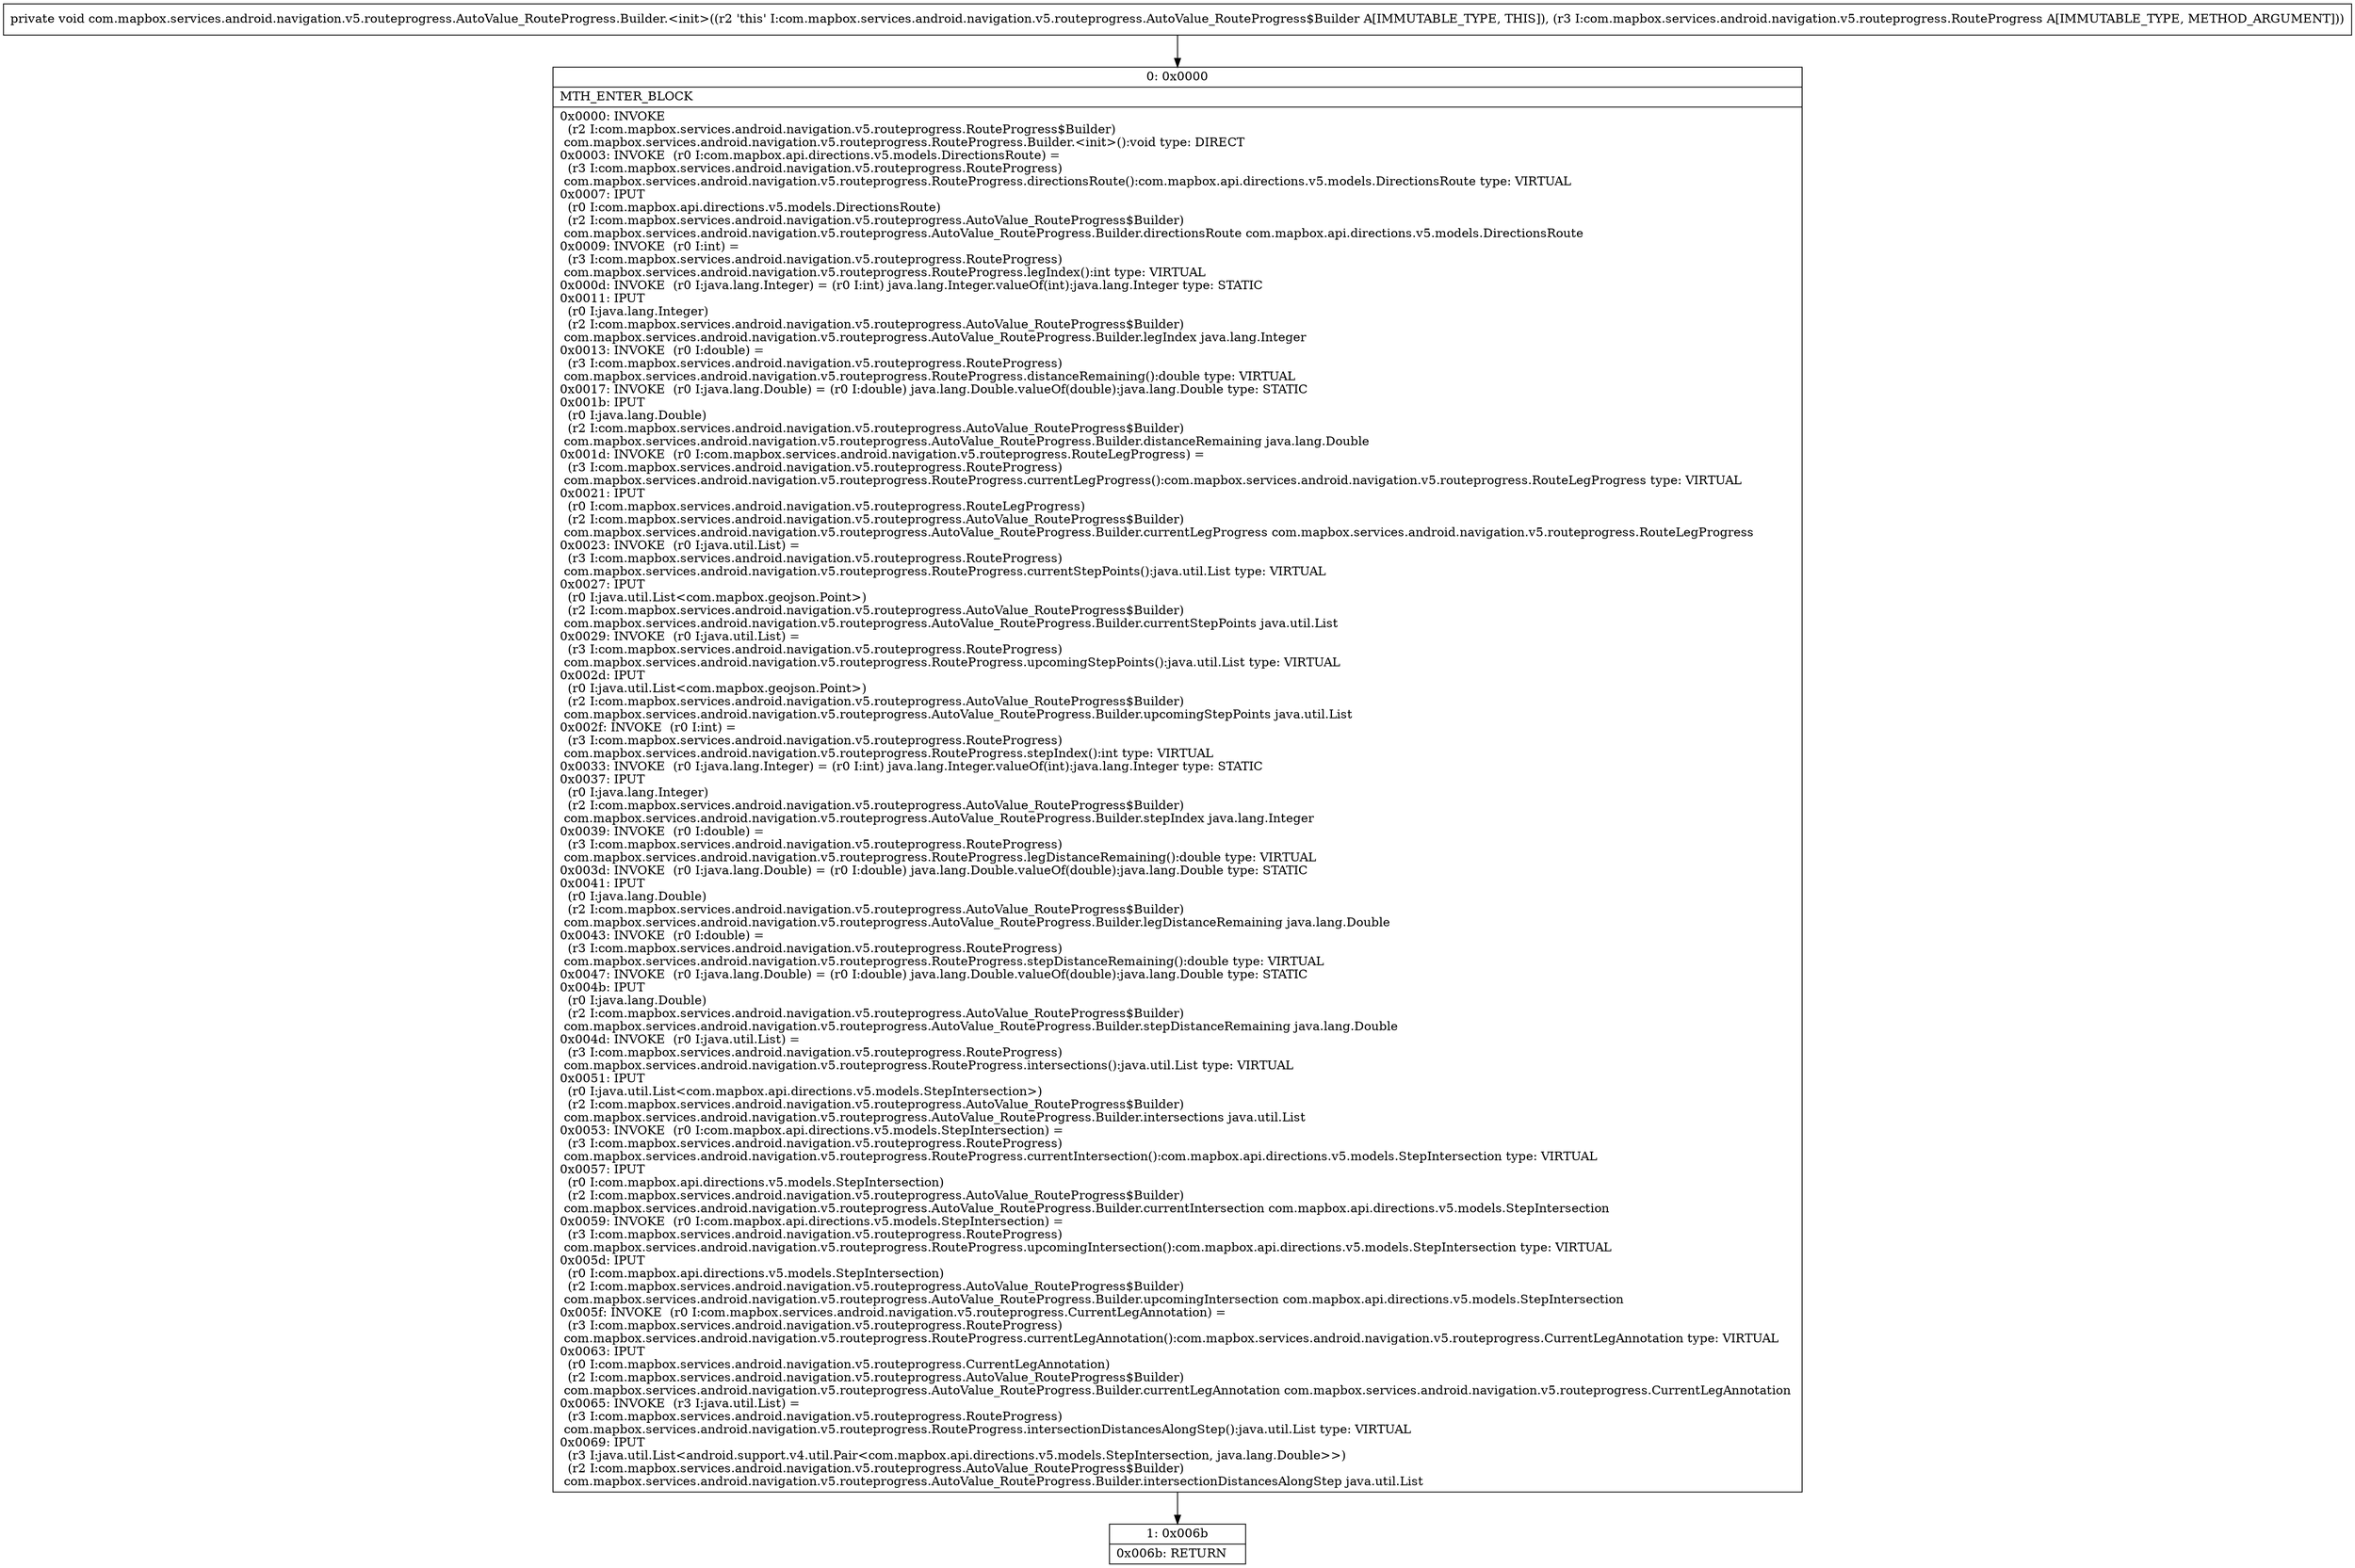 digraph "CFG forcom.mapbox.services.android.navigation.v5.routeprogress.AutoValue_RouteProgress.Builder.\<init\>(Lcom\/mapbox\/services\/android\/navigation\/v5\/routeprogress\/RouteProgress;)V" {
Node_0 [shape=record,label="{0\:\ 0x0000|MTH_ENTER_BLOCK\l|0x0000: INVOKE  \l  (r2 I:com.mapbox.services.android.navigation.v5.routeprogress.RouteProgress$Builder)\l com.mapbox.services.android.navigation.v5.routeprogress.RouteProgress.Builder.\<init\>():void type: DIRECT \l0x0003: INVOKE  (r0 I:com.mapbox.api.directions.v5.models.DirectionsRoute) = \l  (r3 I:com.mapbox.services.android.navigation.v5.routeprogress.RouteProgress)\l com.mapbox.services.android.navigation.v5.routeprogress.RouteProgress.directionsRoute():com.mapbox.api.directions.v5.models.DirectionsRoute type: VIRTUAL \l0x0007: IPUT  \l  (r0 I:com.mapbox.api.directions.v5.models.DirectionsRoute)\l  (r2 I:com.mapbox.services.android.navigation.v5.routeprogress.AutoValue_RouteProgress$Builder)\l com.mapbox.services.android.navigation.v5.routeprogress.AutoValue_RouteProgress.Builder.directionsRoute com.mapbox.api.directions.v5.models.DirectionsRoute \l0x0009: INVOKE  (r0 I:int) = \l  (r3 I:com.mapbox.services.android.navigation.v5.routeprogress.RouteProgress)\l com.mapbox.services.android.navigation.v5.routeprogress.RouteProgress.legIndex():int type: VIRTUAL \l0x000d: INVOKE  (r0 I:java.lang.Integer) = (r0 I:int) java.lang.Integer.valueOf(int):java.lang.Integer type: STATIC \l0x0011: IPUT  \l  (r0 I:java.lang.Integer)\l  (r2 I:com.mapbox.services.android.navigation.v5.routeprogress.AutoValue_RouteProgress$Builder)\l com.mapbox.services.android.navigation.v5.routeprogress.AutoValue_RouteProgress.Builder.legIndex java.lang.Integer \l0x0013: INVOKE  (r0 I:double) = \l  (r3 I:com.mapbox.services.android.navigation.v5.routeprogress.RouteProgress)\l com.mapbox.services.android.navigation.v5.routeprogress.RouteProgress.distanceRemaining():double type: VIRTUAL \l0x0017: INVOKE  (r0 I:java.lang.Double) = (r0 I:double) java.lang.Double.valueOf(double):java.lang.Double type: STATIC \l0x001b: IPUT  \l  (r0 I:java.lang.Double)\l  (r2 I:com.mapbox.services.android.navigation.v5.routeprogress.AutoValue_RouteProgress$Builder)\l com.mapbox.services.android.navigation.v5.routeprogress.AutoValue_RouteProgress.Builder.distanceRemaining java.lang.Double \l0x001d: INVOKE  (r0 I:com.mapbox.services.android.navigation.v5.routeprogress.RouteLegProgress) = \l  (r3 I:com.mapbox.services.android.navigation.v5.routeprogress.RouteProgress)\l com.mapbox.services.android.navigation.v5.routeprogress.RouteProgress.currentLegProgress():com.mapbox.services.android.navigation.v5.routeprogress.RouteLegProgress type: VIRTUAL \l0x0021: IPUT  \l  (r0 I:com.mapbox.services.android.navigation.v5.routeprogress.RouteLegProgress)\l  (r2 I:com.mapbox.services.android.navigation.v5.routeprogress.AutoValue_RouteProgress$Builder)\l com.mapbox.services.android.navigation.v5.routeprogress.AutoValue_RouteProgress.Builder.currentLegProgress com.mapbox.services.android.navigation.v5.routeprogress.RouteLegProgress \l0x0023: INVOKE  (r0 I:java.util.List) = \l  (r3 I:com.mapbox.services.android.navigation.v5.routeprogress.RouteProgress)\l com.mapbox.services.android.navigation.v5.routeprogress.RouteProgress.currentStepPoints():java.util.List type: VIRTUAL \l0x0027: IPUT  \l  (r0 I:java.util.List\<com.mapbox.geojson.Point\>)\l  (r2 I:com.mapbox.services.android.navigation.v5.routeprogress.AutoValue_RouteProgress$Builder)\l com.mapbox.services.android.navigation.v5.routeprogress.AutoValue_RouteProgress.Builder.currentStepPoints java.util.List \l0x0029: INVOKE  (r0 I:java.util.List) = \l  (r3 I:com.mapbox.services.android.navigation.v5.routeprogress.RouteProgress)\l com.mapbox.services.android.navigation.v5.routeprogress.RouteProgress.upcomingStepPoints():java.util.List type: VIRTUAL \l0x002d: IPUT  \l  (r0 I:java.util.List\<com.mapbox.geojson.Point\>)\l  (r2 I:com.mapbox.services.android.navigation.v5.routeprogress.AutoValue_RouteProgress$Builder)\l com.mapbox.services.android.navigation.v5.routeprogress.AutoValue_RouteProgress.Builder.upcomingStepPoints java.util.List \l0x002f: INVOKE  (r0 I:int) = \l  (r3 I:com.mapbox.services.android.navigation.v5.routeprogress.RouteProgress)\l com.mapbox.services.android.navigation.v5.routeprogress.RouteProgress.stepIndex():int type: VIRTUAL \l0x0033: INVOKE  (r0 I:java.lang.Integer) = (r0 I:int) java.lang.Integer.valueOf(int):java.lang.Integer type: STATIC \l0x0037: IPUT  \l  (r0 I:java.lang.Integer)\l  (r2 I:com.mapbox.services.android.navigation.v5.routeprogress.AutoValue_RouteProgress$Builder)\l com.mapbox.services.android.navigation.v5.routeprogress.AutoValue_RouteProgress.Builder.stepIndex java.lang.Integer \l0x0039: INVOKE  (r0 I:double) = \l  (r3 I:com.mapbox.services.android.navigation.v5.routeprogress.RouteProgress)\l com.mapbox.services.android.navigation.v5.routeprogress.RouteProgress.legDistanceRemaining():double type: VIRTUAL \l0x003d: INVOKE  (r0 I:java.lang.Double) = (r0 I:double) java.lang.Double.valueOf(double):java.lang.Double type: STATIC \l0x0041: IPUT  \l  (r0 I:java.lang.Double)\l  (r2 I:com.mapbox.services.android.navigation.v5.routeprogress.AutoValue_RouteProgress$Builder)\l com.mapbox.services.android.navigation.v5.routeprogress.AutoValue_RouteProgress.Builder.legDistanceRemaining java.lang.Double \l0x0043: INVOKE  (r0 I:double) = \l  (r3 I:com.mapbox.services.android.navigation.v5.routeprogress.RouteProgress)\l com.mapbox.services.android.navigation.v5.routeprogress.RouteProgress.stepDistanceRemaining():double type: VIRTUAL \l0x0047: INVOKE  (r0 I:java.lang.Double) = (r0 I:double) java.lang.Double.valueOf(double):java.lang.Double type: STATIC \l0x004b: IPUT  \l  (r0 I:java.lang.Double)\l  (r2 I:com.mapbox.services.android.navigation.v5.routeprogress.AutoValue_RouteProgress$Builder)\l com.mapbox.services.android.navigation.v5.routeprogress.AutoValue_RouteProgress.Builder.stepDistanceRemaining java.lang.Double \l0x004d: INVOKE  (r0 I:java.util.List) = \l  (r3 I:com.mapbox.services.android.navigation.v5.routeprogress.RouteProgress)\l com.mapbox.services.android.navigation.v5.routeprogress.RouteProgress.intersections():java.util.List type: VIRTUAL \l0x0051: IPUT  \l  (r0 I:java.util.List\<com.mapbox.api.directions.v5.models.StepIntersection\>)\l  (r2 I:com.mapbox.services.android.navigation.v5.routeprogress.AutoValue_RouteProgress$Builder)\l com.mapbox.services.android.navigation.v5.routeprogress.AutoValue_RouteProgress.Builder.intersections java.util.List \l0x0053: INVOKE  (r0 I:com.mapbox.api.directions.v5.models.StepIntersection) = \l  (r3 I:com.mapbox.services.android.navigation.v5.routeprogress.RouteProgress)\l com.mapbox.services.android.navigation.v5.routeprogress.RouteProgress.currentIntersection():com.mapbox.api.directions.v5.models.StepIntersection type: VIRTUAL \l0x0057: IPUT  \l  (r0 I:com.mapbox.api.directions.v5.models.StepIntersection)\l  (r2 I:com.mapbox.services.android.navigation.v5.routeprogress.AutoValue_RouteProgress$Builder)\l com.mapbox.services.android.navigation.v5.routeprogress.AutoValue_RouteProgress.Builder.currentIntersection com.mapbox.api.directions.v5.models.StepIntersection \l0x0059: INVOKE  (r0 I:com.mapbox.api.directions.v5.models.StepIntersection) = \l  (r3 I:com.mapbox.services.android.navigation.v5.routeprogress.RouteProgress)\l com.mapbox.services.android.navigation.v5.routeprogress.RouteProgress.upcomingIntersection():com.mapbox.api.directions.v5.models.StepIntersection type: VIRTUAL \l0x005d: IPUT  \l  (r0 I:com.mapbox.api.directions.v5.models.StepIntersection)\l  (r2 I:com.mapbox.services.android.navigation.v5.routeprogress.AutoValue_RouteProgress$Builder)\l com.mapbox.services.android.navigation.v5.routeprogress.AutoValue_RouteProgress.Builder.upcomingIntersection com.mapbox.api.directions.v5.models.StepIntersection \l0x005f: INVOKE  (r0 I:com.mapbox.services.android.navigation.v5.routeprogress.CurrentLegAnnotation) = \l  (r3 I:com.mapbox.services.android.navigation.v5.routeprogress.RouteProgress)\l com.mapbox.services.android.navigation.v5.routeprogress.RouteProgress.currentLegAnnotation():com.mapbox.services.android.navigation.v5.routeprogress.CurrentLegAnnotation type: VIRTUAL \l0x0063: IPUT  \l  (r0 I:com.mapbox.services.android.navigation.v5.routeprogress.CurrentLegAnnotation)\l  (r2 I:com.mapbox.services.android.navigation.v5.routeprogress.AutoValue_RouteProgress$Builder)\l com.mapbox.services.android.navigation.v5.routeprogress.AutoValue_RouteProgress.Builder.currentLegAnnotation com.mapbox.services.android.navigation.v5.routeprogress.CurrentLegAnnotation \l0x0065: INVOKE  (r3 I:java.util.List) = \l  (r3 I:com.mapbox.services.android.navigation.v5.routeprogress.RouteProgress)\l com.mapbox.services.android.navigation.v5.routeprogress.RouteProgress.intersectionDistancesAlongStep():java.util.List type: VIRTUAL \l0x0069: IPUT  \l  (r3 I:java.util.List\<android.support.v4.util.Pair\<com.mapbox.api.directions.v5.models.StepIntersection, java.lang.Double\>\>)\l  (r2 I:com.mapbox.services.android.navigation.v5.routeprogress.AutoValue_RouteProgress$Builder)\l com.mapbox.services.android.navigation.v5.routeprogress.AutoValue_RouteProgress.Builder.intersectionDistancesAlongStep java.util.List \l}"];
Node_1 [shape=record,label="{1\:\ 0x006b|0x006b: RETURN   \l}"];
MethodNode[shape=record,label="{private void com.mapbox.services.android.navigation.v5.routeprogress.AutoValue_RouteProgress.Builder.\<init\>((r2 'this' I:com.mapbox.services.android.navigation.v5.routeprogress.AutoValue_RouteProgress$Builder A[IMMUTABLE_TYPE, THIS]), (r3 I:com.mapbox.services.android.navigation.v5.routeprogress.RouteProgress A[IMMUTABLE_TYPE, METHOD_ARGUMENT])) }"];
MethodNode -> Node_0;
Node_0 -> Node_1;
}

